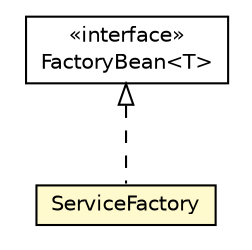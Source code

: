 #!/usr/local/bin/dot
#
# Class diagram 
# Generated by UMLGraph version R5_6_6-8-g8d7759 (http://www.umlgraph.org/)
#

digraph G {
	edge [fontname="Helvetica",fontsize=10,labelfontname="Helvetica",labelfontsize=10];
	node [fontname="Helvetica",fontsize=10,shape=plaintext];
	nodesep=0.25;
	ranksep=0.5;
	// org.dayatang.ioc.spring.beans.ServiceFactory
	c41793 [label=<<table title="org.dayatang.ioc.spring.beans.ServiceFactory" border="0" cellborder="1" cellspacing="0" cellpadding="2" port="p" bgcolor="lemonChiffon" href="./ServiceFactory.html">
		<tr><td><table border="0" cellspacing="0" cellpadding="1">
<tr><td align="center" balign="center"> ServiceFactory </td></tr>
		</table></td></tr>
		</table>>, URL="./ServiceFactory.html", fontname="Helvetica", fontcolor="black", fontsize=10.0];
	//org.dayatang.ioc.spring.beans.ServiceFactory implements org.springframework.beans.factory.FactoryBean<T>
	c41903:p -> c41793:p [dir=back,arrowtail=empty,style=dashed];
	// org.springframework.beans.factory.FactoryBean<T>
	c41903 [label=<<table title="org.springframework.beans.factory.FactoryBean" border="0" cellborder="1" cellspacing="0" cellpadding="2" port="p">
		<tr><td><table border="0" cellspacing="0" cellpadding="1">
<tr><td align="center" balign="center"> &#171;interface&#187; </td></tr>
<tr><td align="center" balign="center"> FactoryBean&lt;T&gt; </td></tr>
		</table></td></tr>
		</table>>, URL="null", fontname="Helvetica", fontcolor="black", fontsize=10.0];
}


